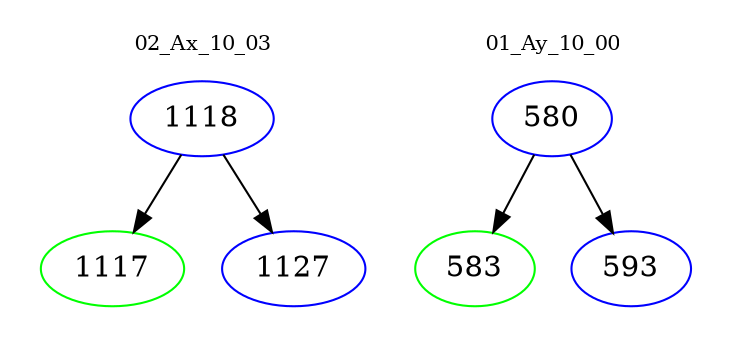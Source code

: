 digraph{
subgraph cluster_0 {
color = white
label = "02_Ax_10_03";
fontsize=10;
T0_1118 [label="1118", color="blue"]
T0_1118 -> T0_1117 [color="black"]
T0_1117 [label="1117", color="green"]
T0_1118 -> T0_1127 [color="black"]
T0_1127 [label="1127", color="blue"]
}
subgraph cluster_1 {
color = white
label = "01_Ay_10_00";
fontsize=10;
T1_580 [label="580", color="blue"]
T1_580 -> T1_583 [color="black"]
T1_583 [label="583", color="green"]
T1_580 -> T1_593 [color="black"]
T1_593 [label="593", color="blue"]
}
}
